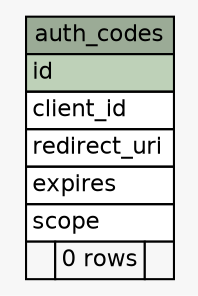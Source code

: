 // dot 2.26.3 on Linux 3.2.0-4-686-pae
// SchemaSpy rev 590
digraph "auth_codes" {
  graph [
    rankdir="RL"
    bgcolor="#f7f7f7"
    nodesep="0.18"
    ranksep="0.46"
    fontname="Helvetica"
    fontsize="11"
  ];
  node [
    fontname="Helvetica"
    fontsize="11"
    shape="plaintext"
  ];
  edge [
    arrowsize="0.8"
  ];
  "auth_codes" [
    label=<
    <TABLE BORDER="0" CELLBORDER="1" CELLSPACING="0" BGCOLOR="#ffffff">
      <TR><TD COLSPAN="3" BGCOLOR="#9bab96" ALIGN="CENTER">auth_codes</TD></TR>
      <TR><TD PORT="id" COLSPAN="3" BGCOLOR="#bed1b8" ALIGN="LEFT">id</TD></TR>
      <TR><TD PORT="client_id" COLSPAN="3" ALIGN="LEFT">client_id</TD></TR>
      <TR><TD PORT="redirect_uri" COLSPAN="3" ALIGN="LEFT">redirect_uri</TD></TR>
      <TR><TD PORT="expires" COLSPAN="3" ALIGN="LEFT">expires</TD></TR>
      <TR><TD PORT="scope" COLSPAN="3" ALIGN="LEFT">scope</TD></TR>
      <TR><TD ALIGN="LEFT" BGCOLOR="#f7f7f7">  </TD><TD ALIGN="RIGHT" BGCOLOR="#f7f7f7">0 rows</TD><TD ALIGN="RIGHT" BGCOLOR="#f7f7f7">  </TD></TR>
    </TABLE>>
    URL="tables/auth_codes.html"
    tooltip="auth_codes"
  ];
}
